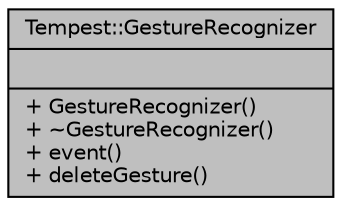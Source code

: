 digraph "Tempest::GestureRecognizer"
{
  edge [fontname="Helvetica",fontsize="10",labelfontname="Helvetica",labelfontsize="10"];
  node [fontname="Helvetica",fontsize="10",shape=record];
  Node1 [label="{Tempest::GestureRecognizer\n||+ GestureRecognizer()\l+ ~GestureRecognizer()\l+ event()\l+ deleteGesture()\l}",height=0.2,width=0.4,color="black", fillcolor="grey75", style="filled", fontcolor="black"];
}
